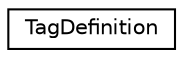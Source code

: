 digraph "Graphical Class Hierarchy"
{
 // LATEX_PDF_SIZE
  edge [fontname="Helvetica",fontsize="10",labelfontname="Helvetica",labelfontsize="10"];
  node [fontname="Helvetica",fontsize="10",shape=record];
  rankdir="LR";
  Node0 [label="TagDefinition",height=0.2,width=0.4,color="black", fillcolor="white", style="filled",URL="$classTagDefinition.html",tooltip=" "];
}
